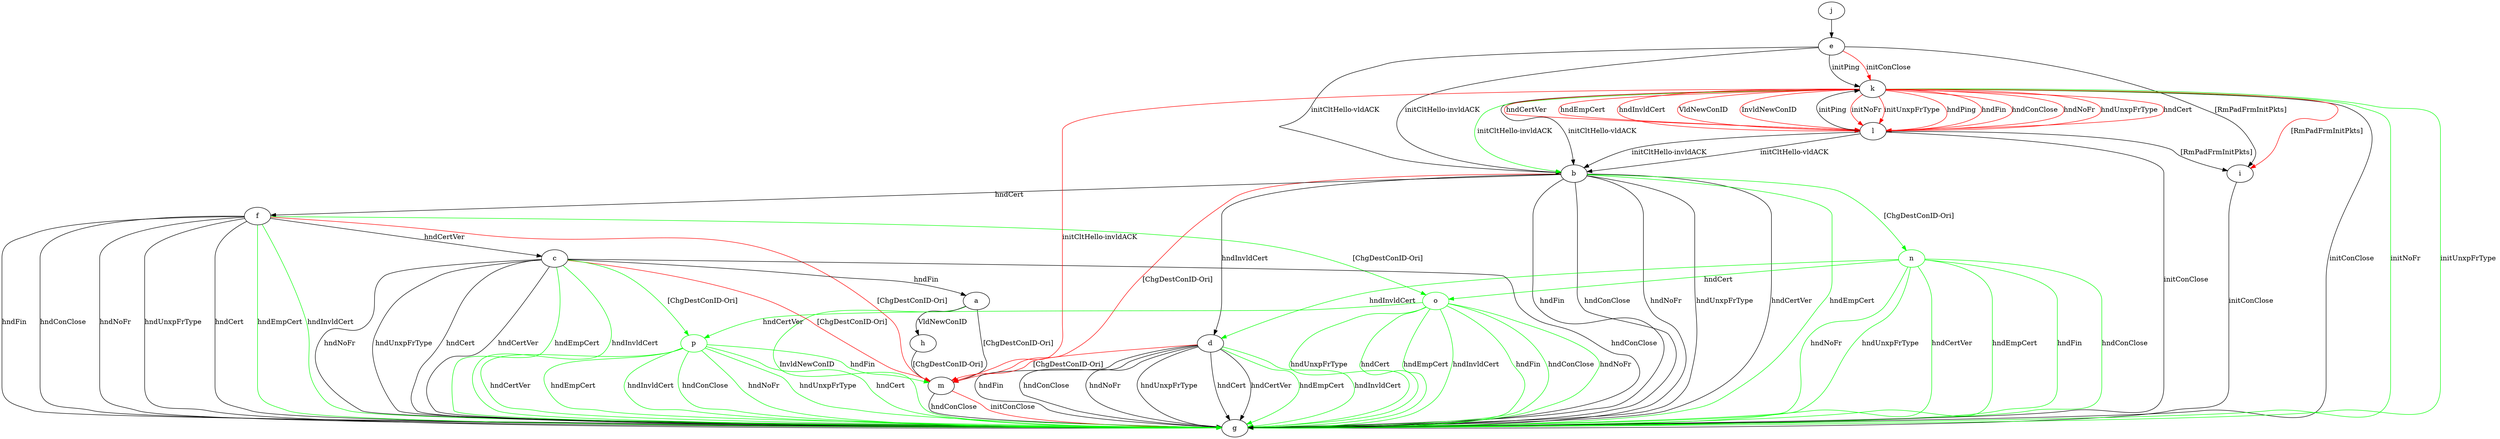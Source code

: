 digraph "" {
	a -> g	[key=0,
		color=green,
		label="InvldNewConID "];
	a -> h	[key=0,
		label="VldNewConID "];
	a -> m	[key=0,
		label="[ChgDestConID-Ori] "];
	b -> d	[key=0,
		label="hndInvldCert "];
	b -> f	[key=0,
		label="hndCert "];
	b -> g	[key=0,
		label="hndFin "];
	b -> g	[key=1,
		label="hndConClose "];
	b -> g	[key=2,
		label="hndNoFr "];
	b -> g	[key=3,
		label="hndUnxpFrType "];
	b -> g	[key=4,
		label="hndCertVer "];
	b -> g	[key=5,
		color=green,
		label="hndEmpCert "];
	b -> m	[key=0,
		color=red,
		label="[ChgDestConID-Ori] "];
	n	[color=green];
	b -> n	[key=0,
		color=green,
		label="[ChgDestConID-Ori] "];
	c -> a	[key=0,
		label="hndFin "];
	c -> g	[key=0,
		label="hndConClose "];
	c -> g	[key=1,
		label="hndNoFr "];
	c -> g	[key=2,
		label="hndUnxpFrType "];
	c -> g	[key=3,
		label="hndCert "];
	c -> g	[key=4,
		label="hndCertVer "];
	c -> g	[key=5,
		color=green,
		label="hndEmpCert "];
	c -> g	[key=6,
		color=green,
		label="hndInvldCert "];
	c -> m	[key=0,
		color=red,
		label="[ChgDestConID-Ori] "];
	p	[color=green];
	c -> p	[key=0,
		color=green,
		label="[ChgDestConID-Ori] "];
	d -> g	[key=0,
		label="hndFin "];
	d -> g	[key=1,
		label="hndConClose "];
	d -> g	[key=2,
		label="hndNoFr "];
	d -> g	[key=3,
		label="hndUnxpFrType "];
	d -> g	[key=4,
		label="hndCert "];
	d -> g	[key=5,
		label="hndCertVer "];
	d -> g	[key=6,
		color=green,
		label="hndEmpCert "];
	d -> g	[key=7,
		color=green,
		label="hndInvldCert "];
	d -> m	[key=0,
		color=red,
		label="[ChgDestConID-Ori] "];
	e -> b	[key=0,
		label="initCltHello-vldACK "];
	e -> b	[key=1,
		label="initCltHello-invldACK "];
	e -> i	[key=0,
		label="[RmPadFrmInitPkts] "];
	e -> k	[key=0,
		label="initPing "];
	e -> k	[key=1,
		color=red,
		label="initConClose "];
	f -> c	[key=0,
		label="hndCertVer "];
	f -> g	[key=0,
		label="hndFin "];
	f -> g	[key=1,
		label="hndConClose "];
	f -> g	[key=2,
		label="hndNoFr "];
	f -> g	[key=3,
		label="hndUnxpFrType "];
	f -> g	[key=4,
		label="hndCert "];
	f -> g	[key=5,
		color=green,
		label="hndEmpCert "];
	f -> g	[key=6,
		color=green,
		label="hndInvldCert "];
	f -> m	[key=0,
		color=red,
		label="[ChgDestConID-Ori] "];
	o	[color=green];
	f -> o	[key=0,
		color=green,
		label="[ChgDestConID-Ori] "];
	h -> m	[key=0,
		label="[ChgDestConID-Ori] "];
	i -> g	[key=0,
		label="initConClose "];
	j -> e	[key=0];
	k -> b	[key=0,
		label="initCltHello-vldACK "];
	k -> b	[key=1,
		color=green,
		label="initCltHello-invldACK "];
	k -> g	[key=0,
		label="initConClose "];
	k -> g	[key=1,
		color=green,
		label="initNoFr "];
	k -> g	[key=2,
		color=green,
		label="initUnxpFrType "];
	k -> i	[key=0,
		color=red,
		label="[RmPadFrmInitPkts] "];
	k -> l	[key=0,
		color=red,
		label="initNoFr "];
	k -> l	[key=1,
		color=red,
		label="initUnxpFrType "];
	k -> l	[key=2,
		color=red,
		label="hndPing "];
	k -> l	[key=3,
		color=red,
		label="hndFin "];
	k -> l	[key=4,
		color=red,
		label="hndConClose "];
	k -> l	[key=5,
		color=red,
		label="hndNoFr "];
	k -> l	[key=6,
		color=red,
		label="hndUnxpFrType "];
	k -> l	[key=7,
		color=red,
		label="hndCert "];
	k -> l	[key=8,
		color=red,
		label="hndCertVer "];
	k -> l	[key=9,
		color=red,
		label="hndEmpCert "];
	k -> l	[key=10,
		color=red,
		label="hndInvldCert "];
	k -> l	[key=11,
		color=red,
		label="VldNewConID "];
	k -> l	[key=12,
		color=red,
		label="InvldNewConID "];
	k -> m	[key=0,
		color=red,
		label="initCltHello-invldACK "];
	l -> b	[key=0,
		label="initCltHello-vldACK "];
	l -> b	[key=1,
		label="initCltHello-invldACK "];
	l -> g	[key=0,
		label="initConClose "];
	l -> i	[key=0,
		label="[RmPadFrmInitPkts] "];
	l -> k	[key=0,
		label="initPing "];
	m -> g	[key=0,
		label="hndConClose "];
	m -> g	[key=1,
		color=red,
		label="initConClose "];
	n -> d	[key=0,
		color=green,
		label="hndInvldCert "];
	n -> g	[key=0,
		color=green,
		label="hndFin "];
	n -> g	[key=1,
		color=green,
		label="hndConClose "];
	n -> g	[key=2,
		color=green,
		label="hndNoFr "];
	n -> g	[key=3,
		color=green,
		label="hndUnxpFrType "];
	n -> g	[key=4,
		color=green,
		label="hndCertVer "];
	n -> g	[key=5,
		color=green,
		label="hndEmpCert "];
	n -> o	[key=0,
		color=green,
		label="hndCert "];
	o -> g	[key=0,
		color=green,
		label="hndFin "];
	o -> g	[key=1,
		color=green,
		label="hndConClose "];
	o -> g	[key=2,
		color=green,
		label="hndNoFr "];
	o -> g	[key=3,
		color=green,
		label="hndUnxpFrType "];
	o -> g	[key=4,
		color=green,
		label="hndCert "];
	o -> g	[key=5,
		color=green,
		label="hndEmpCert "];
	o -> g	[key=6,
		color=green,
		label="hndInvldCert "];
	o -> p	[key=0,
		color=green,
		label="hndCertVer "];
	p -> g	[key=0,
		color=green,
		label="hndConClose "];
	p -> g	[key=1,
		color=green,
		label="hndNoFr "];
	p -> g	[key=2,
		color=green,
		label="hndUnxpFrType "];
	p -> g	[key=3,
		color=green,
		label="hndCert "];
	p -> g	[key=4,
		color=green,
		label="hndCertVer "];
	p -> g	[key=5,
		color=green,
		label="hndEmpCert "];
	p -> g	[key=6,
		color=green,
		label="hndInvldCert "];
	p -> m	[key=0,
		color=green,
		label="hndFin "];
}
